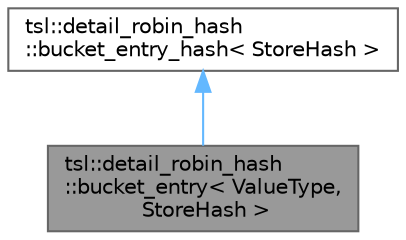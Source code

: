 digraph "tsl::detail_robin_hash::bucket_entry&lt; ValueType, StoreHash &gt;"
{
 // INTERACTIVE_SVG=YES
 // LATEX_PDF_SIZE
  bgcolor="transparent";
  edge [fontname=Helvetica,fontsize=10,labelfontname=Helvetica,labelfontsize=10];
  node [fontname=Helvetica,fontsize=10,shape=box,height=0.2,width=0.4];
  Node1 [id="Node000001",label="tsl::detail_robin_hash\l::bucket_entry\< ValueType,\l StoreHash \>",height=0.2,width=0.4,color="gray40", fillcolor="grey60", style="filled", fontcolor="black",tooltip=" "];
  Node2 -> Node1 [id="edge1_Node000001_Node000002",dir="back",color="steelblue1",style="solid",tooltip=" "];
  Node2 [id="Node000002",label="tsl::detail_robin_hash\l::bucket_entry_hash\< StoreHash \>",height=0.2,width=0.4,color="gray40", fillcolor="white", style="filled",URL="$classtsl_1_1detail__robin__hash_1_1bucket__entry__hash.html",tooltip=" "];
}
